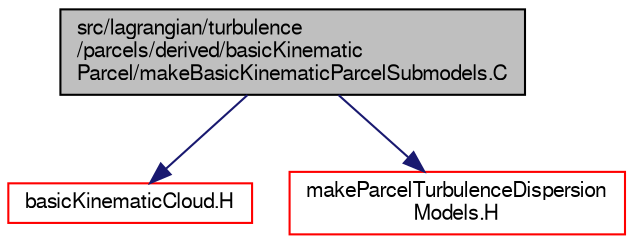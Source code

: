 digraph "src/lagrangian/turbulence/parcels/derived/basicKinematicParcel/makeBasicKinematicParcelSubmodels.C"
{
  bgcolor="transparent";
  edge [fontname="FreeSans",fontsize="10",labelfontname="FreeSans",labelfontsize="10"];
  node [fontname="FreeSans",fontsize="10",shape=record];
  Node1 [label="src/lagrangian/turbulence\l/parcels/derived/basicKinematic\lParcel/makeBasicKinematicParcelSubmodels.C",height=0.2,width=0.4,color="black", fillcolor="grey75", style="filled" fontcolor="black"];
  Node1 -> Node2 [color="midnightblue",fontsize="10",style="solid",fontname="FreeSans"];
  Node2 [label="basicKinematicCloud.H",height=0.2,width=0.4,color="red",URL="$a06003.html"];
  Node1 -> Node3 [color="midnightblue",fontsize="10",style="solid",fontname="FreeSans"];
  Node3 [label="makeParcelTurbulenceDispersion\lModels.H",height=0.2,width=0.4,color="red",URL="$a06562.html"];
}
